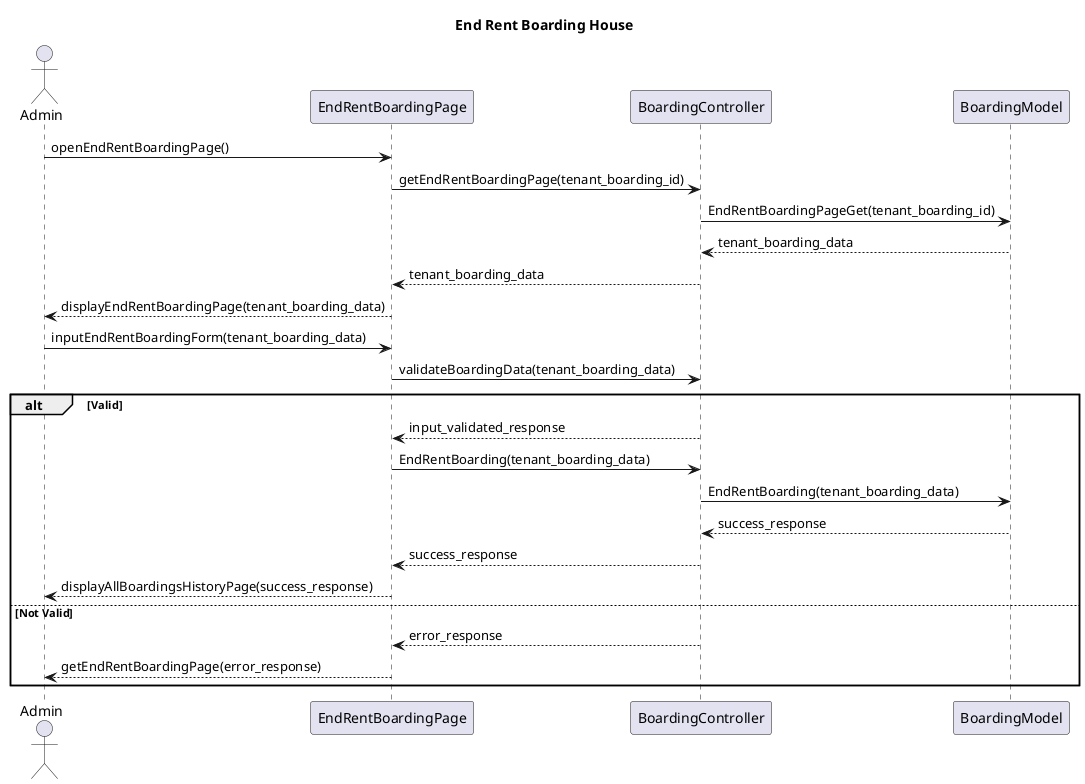 @startuml
title End Rent Boarding House
actor Admin as act
participant EndRentBoardingPage as view
participant BoardingController as ctrl
participant BoardingModel as model

act -> view : openEndRentBoardingPage()
view -> ctrl : getEndRentBoardingPage(tenant_boarding_id)
ctrl -> model : EndRentBoardingPageGet(tenant_boarding_id)
model --> ctrl : tenant_boarding_data
ctrl --> view : tenant_boarding_data
view --> act : displayEndRentBoardingPage(tenant_boarding_data)

    act->view : inputEndRentBoardingForm(tenant_boarding_data)
    view->ctrl : validateBoardingData(tenant_boarding_data)
        alt Valid
        ctrl-->view:input_validated_response
        view->ctrl: EndRentBoarding(tenant_boarding_data)
        ctrl->model: EndRentBoarding(tenant_boarding_data)
        model --> ctrl: success_response
        ctrl --> view: success_response
        view-->act: displayAllBoardingsHistoryPage(success_response)
        else Not Valid
        ctrl --> view: error_response
        view-->act: getEndRentBoardingPage(error_response)
        end


@enduml

